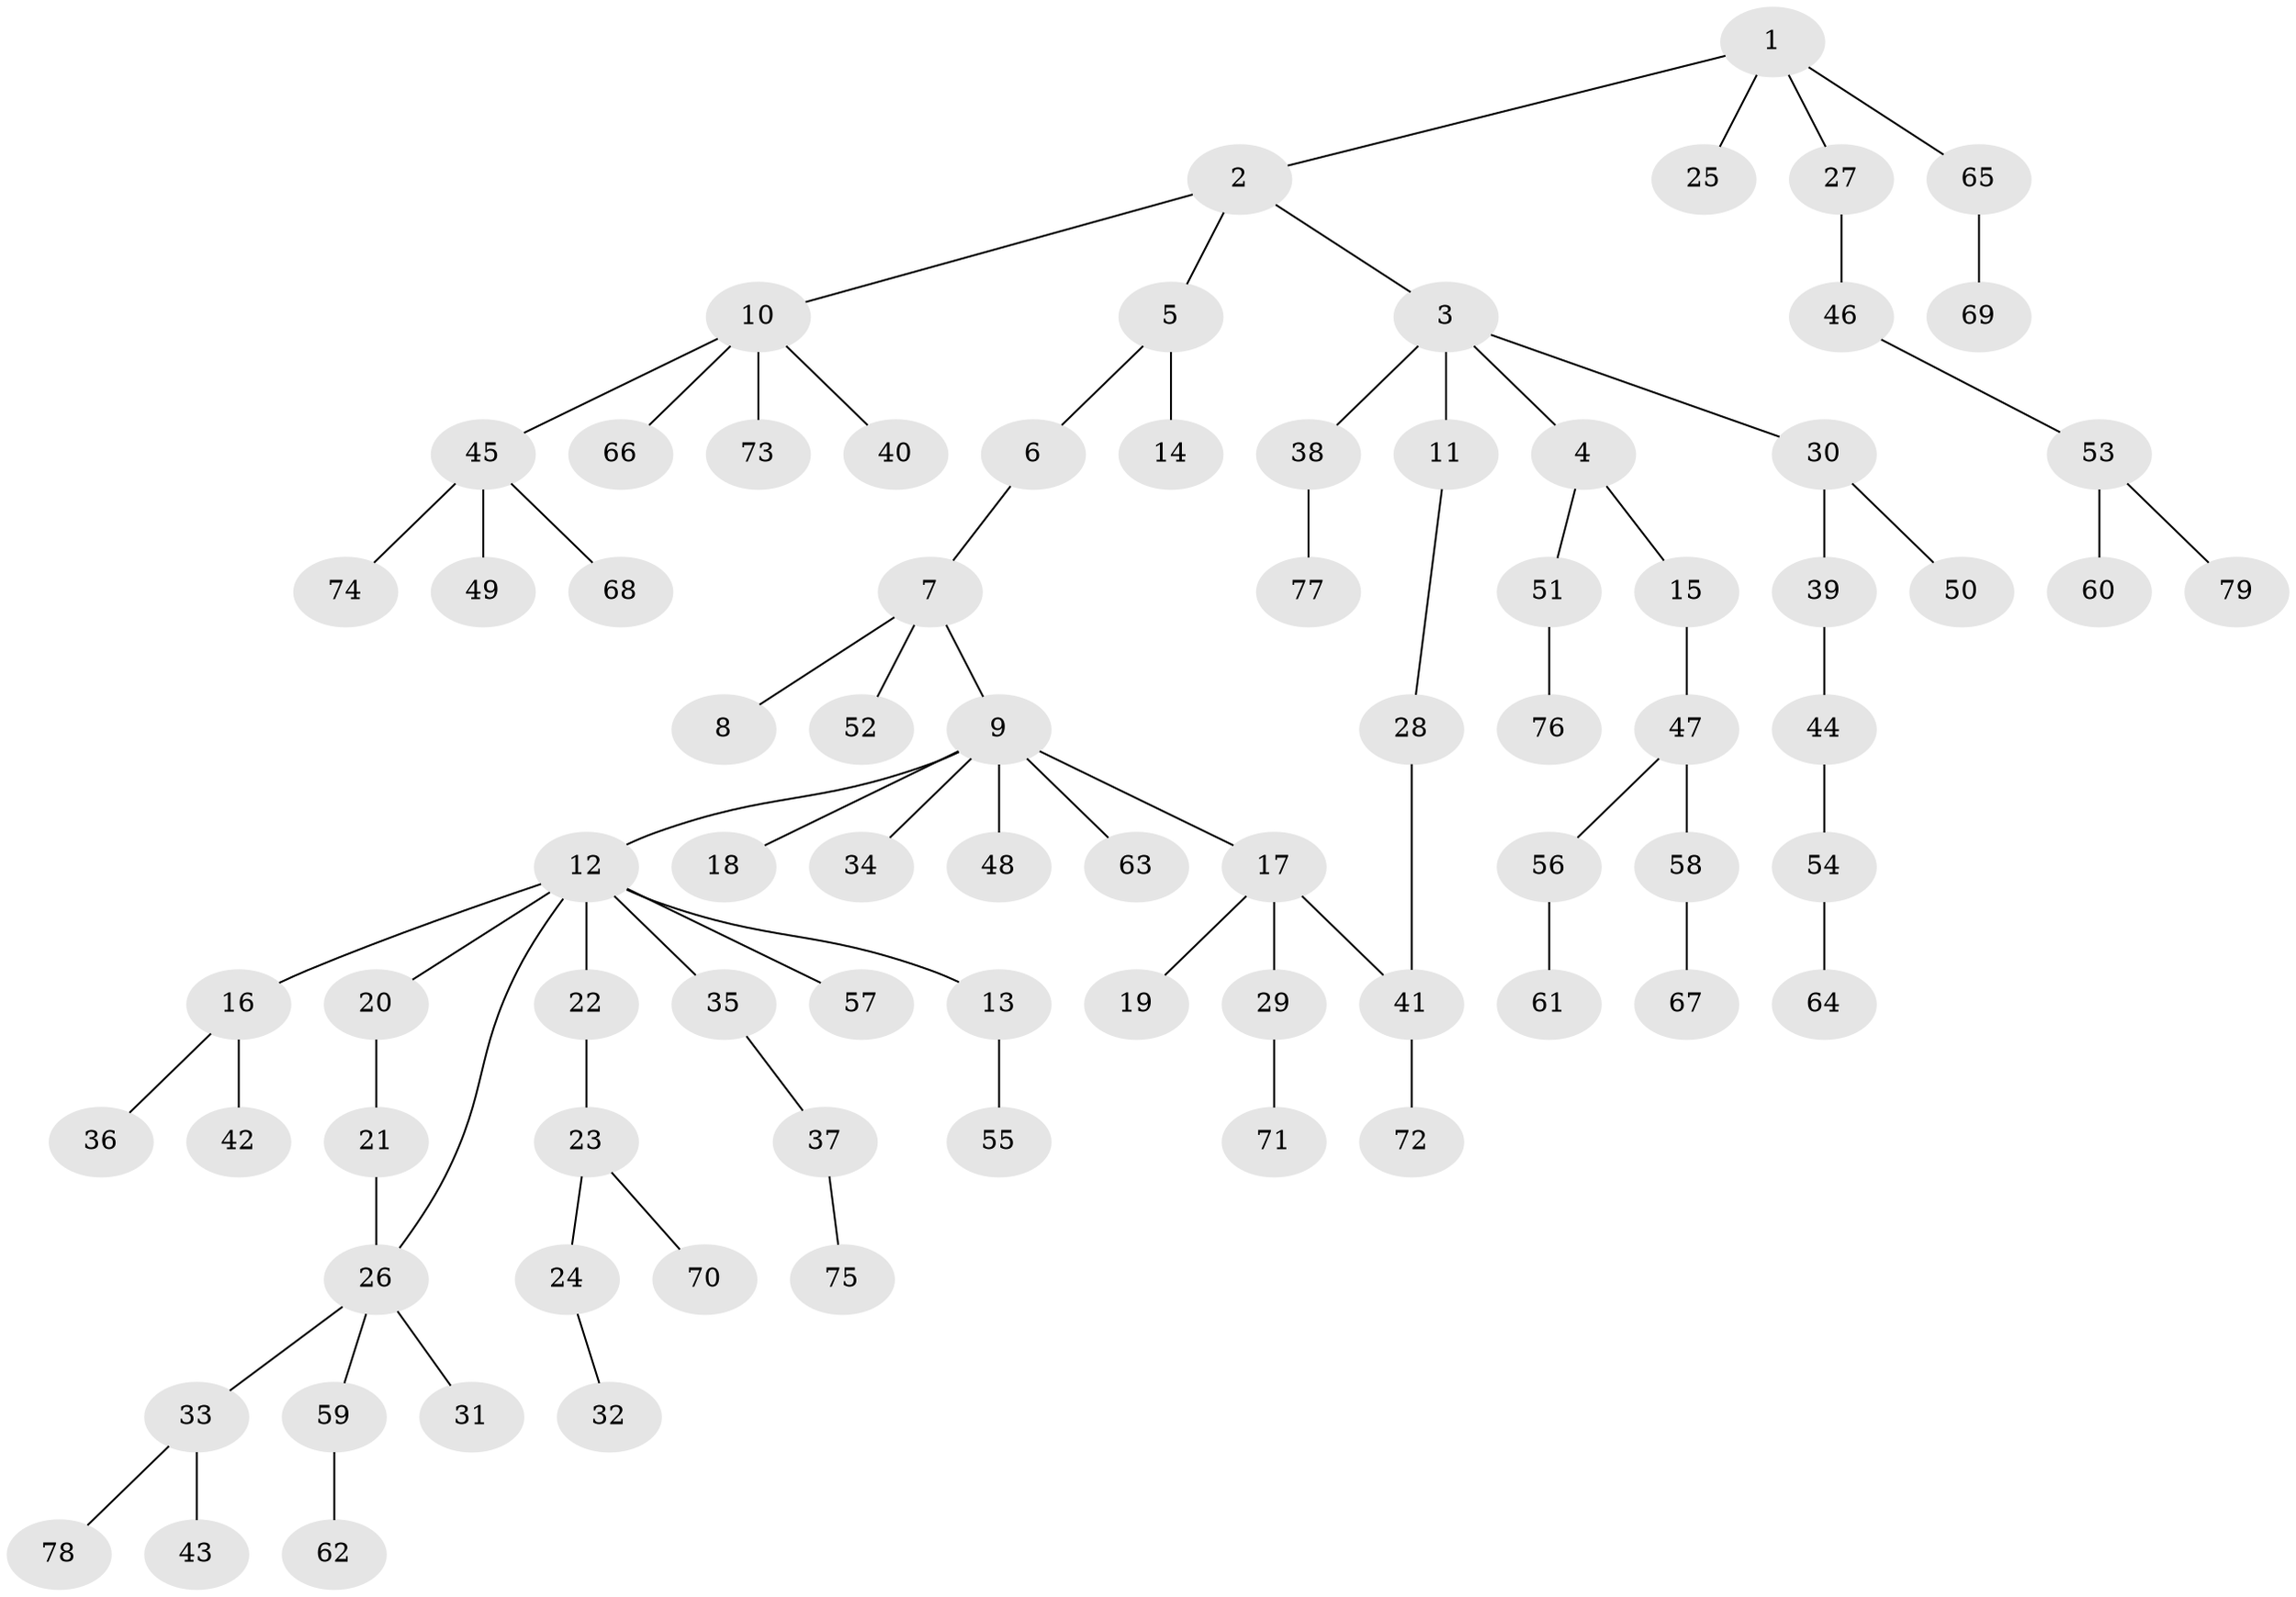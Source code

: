 // Generated by graph-tools (version 1.1) at 2025/25/03/09/25 03:25:32]
// undirected, 79 vertices, 80 edges
graph export_dot {
graph [start="1"]
  node [color=gray90,style=filled];
  1;
  2;
  3;
  4;
  5;
  6;
  7;
  8;
  9;
  10;
  11;
  12;
  13;
  14;
  15;
  16;
  17;
  18;
  19;
  20;
  21;
  22;
  23;
  24;
  25;
  26;
  27;
  28;
  29;
  30;
  31;
  32;
  33;
  34;
  35;
  36;
  37;
  38;
  39;
  40;
  41;
  42;
  43;
  44;
  45;
  46;
  47;
  48;
  49;
  50;
  51;
  52;
  53;
  54;
  55;
  56;
  57;
  58;
  59;
  60;
  61;
  62;
  63;
  64;
  65;
  66;
  67;
  68;
  69;
  70;
  71;
  72;
  73;
  74;
  75;
  76;
  77;
  78;
  79;
  1 -- 2;
  1 -- 25;
  1 -- 27;
  1 -- 65;
  2 -- 3;
  2 -- 5;
  2 -- 10;
  3 -- 4;
  3 -- 11;
  3 -- 30;
  3 -- 38;
  4 -- 15;
  4 -- 51;
  5 -- 6;
  5 -- 14;
  6 -- 7;
  7 -- 8;
  7 -- 9;
  7 -- 52;
  9 -- 12;
  9 -- 17;
  9 -- 18;
  9 -- 34;
  9 -- 48;
  9 -- 63;
  10 -- 40;
  10 -- 45;
  10 -- 66;
  10 -- 73;
  11 -- 28;
  12 -- 13;
  12 -- 16;
  12 -- 20;
  12 -- 22;
  12 -- 26;
  12 -- 35;
  12 -- 57;
  13 -- 55;
  15 -- 47;
  16 -- 36;
  16 -- 42;
  17 -- 19;
  17 -- 29;
  17 -- 41;
  20 -- 21;
  21 -- 26;
  22 -- 23;
  23 -- 24;
  23 -- 70;
  24 -- 32;
  26 -- 31;
  26 -- 33;
  26 -- 59;
  27 -- 46;
  28 -- 41;
  29 -- 71;
  30 -- 39;
  30 -- 50;
  33 -- 43;
  33 -- 78;
  35 -- 37;
  37 -- 75;
  38 -- 77;
  39 -- 44;
  41 -- 72;
  44 -- 54;
  45 -- 49;
  45 -- 68;
  45 -- 74;
  46 -- 53;
  47 -- 56;
  47 -- 58;
  51 -- 76;
  53 -- 60;
  53 -- 79;
  54 -- 64;
  56 -- 61;
  58 -- 67;
  59 -- 62;
  65 -- 69;
}
